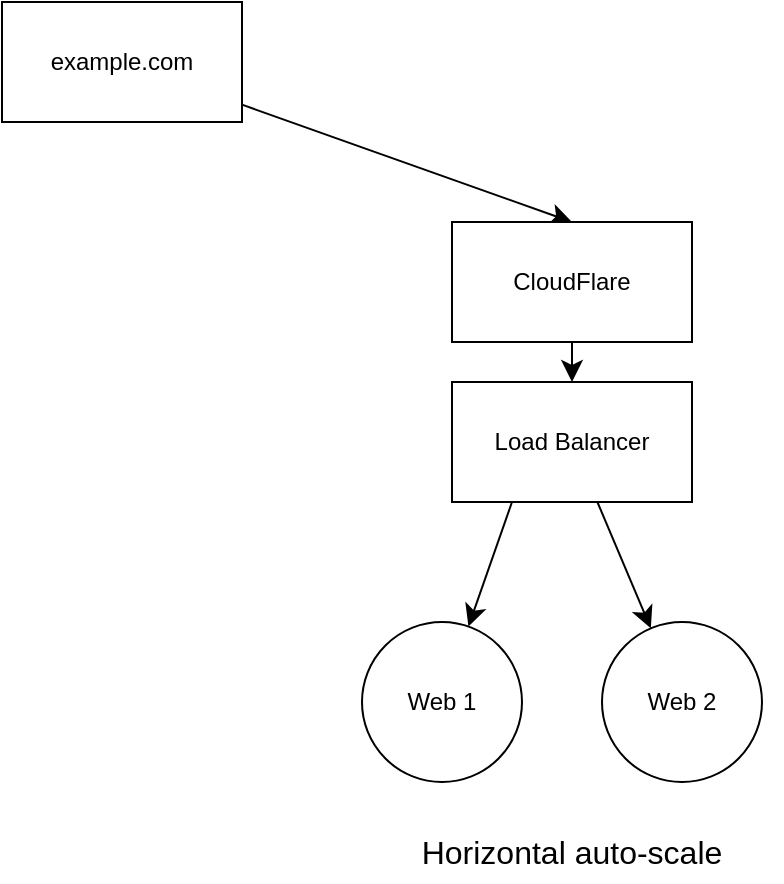 <mxfile version="24.7.17">
  <diagram name="Page-1" id="9NJbW2qG5AQis5DbMxxJ">
    <mxGraphModel dx="1232" dy="1181" grid="1" gridSize="10" guides="1" tooltips="1" connect="1" arrows="1" fold="1" page="1" pageScale="1" pageWidth="827" pageHeight="1169" math="0" shadow="0">
      <root>
        <mxCell id="0" />
        <mxCell id="1" parent="0" />
        <mxCell id="QZBLLaXXZIAT3Zc7Mf0y-6" value="" style="edgeStyle=none;curved=1;rounded=0;orthogonalLoop=1;jettySize=auto;html=1;fontSize=12;startSize=8;endSize=8;entryX=0.5;entryY=0;entryDx=0;entryDy=0;" edge="1" parent="1" source="QZBLLaXXZIAT3Zc7Mf0y-1" target="QZBLLaXXZIAT3Zc7Mf0y-12">
          <mxGeometry relative="1" as="geometry">
            <mxPoint x="580" y="130" as="targetPoint" />
          </mxGeometry>
        </mxCell>
        <mxCell id="QZBLLaXXZIAT3Zc7Mf0y-1" value="example.com" style="rounded=0;whiteSpace=wrap;html=1;" vertex="1" parent="1">
          <mxGeometry x="340" y="20" width="120" height="60" as="geometry" />
        </mxCell>
        <mxCell id="QZBLLaXXZIAT3Zc7Mf0y-2" value="Web 1" style="ellipse;whiteSpace=wrap;html=1;aspect=fixed;" vertex="1" parent="1">
          <mxGeometry x="520" y="330" width="80" height="80" as="geometry" />
        </mxCell>
        <mxCell id="QZBLLaXXZIAT3Zc7Mf0y-3" value="Web 2" style="ellipse;whiteSpace=wrap;html=1;aspect=fixed;" vertex="1" parent="1">
          <mxGeometry x="640" y="330" width="80" height="80" as="geometry" />
        </mxCell>
        <mxCell id="QZBLLaXXZIAT3Zc7Mf0y-4" value="Horizontal auto-scale" style="text;strokeColor=none;fillColor=none;html=1;align=center;verticalAlign=middle;whiteSpace=wrap;rounded=0;fontSize=16;" vertex="1" parent="1">
          <mxGeometry x="520" y="430" width="210" height="30" as="geometry" />
        </mxCell>
        <mxCell id="QZBLLaXXZIAT3Zc7Mf0y-9" value="" style="edgeStyle=none;curved=1;rounded=0;orthogonalLoop=1;jettySize=auto;html=1;fontSize=12;startSize=8;endSize=8;" edge="1" parent="1" source="QZBLLaXXZIAT3Zc7Mf0y-8" target="QZBLLaXXZIAT3Zc7Mf0y-3">
          <mxGeometry relative="1" as="geometry" />
        </mxCell>
        <mxCell id="QZBLLaXXZIAT3Zc7Mf0y-10" style="edgeStyle=none;curved=1;rounded=0;orthogonalLoop=1;jettySize=auto;html=1;exitX=0.25;exitY=1;exitDx=0;exitDy=0;fontSize=12;startSize=8;endSize=8;" edge="1" parent="1" source="QZBLLaXXZIAT3Zc7Mf0y-8" target="QZBLLaXXZIAT3Zc7Mf0y-2">
          <mxGeometry relative="1" as="geometry" />
        </mxCell>
        <mxCell id="QZBLLaXXZIAT3Zc7Mf0y-8" value="Load Balancer" style="rounded=0;whiteSpace=wrap;html=1;" vertex="1" parent="1">
          <mxGeometry x="565" y="210" width="120" height="60" as="geometry" />
        </mxCell>
        <mxCell id="QZBLLaXXZIAT3Zc7Mf0y-13" value="" style="edgeStyle=none;curved=1;rounded=0;orthogonalLoop=1;jettySize=auto;html=1;fontSize=12;startSize=8;endSize=8;entryX=0.5;entryY=0;entryDx=0;entryDy=0;" edge="1" parent="1" source="QZBLLaXXZIAT3Zc7Mf0y-12" target="QZBLLaXXZIAT3Zc7Mf0y-8">
          <mxGeometry relative="1" as="geometry">
            <mxPoint x="640" y="220" as="targetPoint" />
          </mxGeometry>
        </mxCell>
        <mxCell id="QZBLLaXXZIAT3Zc7Mf0y-12" value="CloudFlare" style="rounded=0;whiteSpace=wrap;html=1;" vertex="1" parent="1">
          <mxGeometry x="565" y="130" width="120" height="60" as="geometry" />
        </mxCell>
      </root>
    </mxGraphModel>
  </diagram>
</mxfile>
